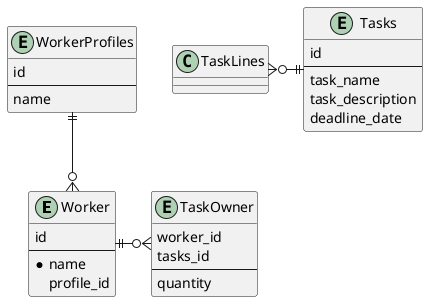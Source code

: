 @startuml

entity Worker {
    id
    --
    * name
    profile_id
}

entity WorkerProfiles {
    id
    --
    name
}

entity Tasks {
    id
    --
    task_name
    task_description
    deadline_date
}

entity TaskOwner {
    worker_id
    tasks_id
    --
    quantity
}

WorkerProfiles ||--o{ Worker
Worker ||-o{ TaskOwner
TaskLines }o-|| Tasks
@enduml